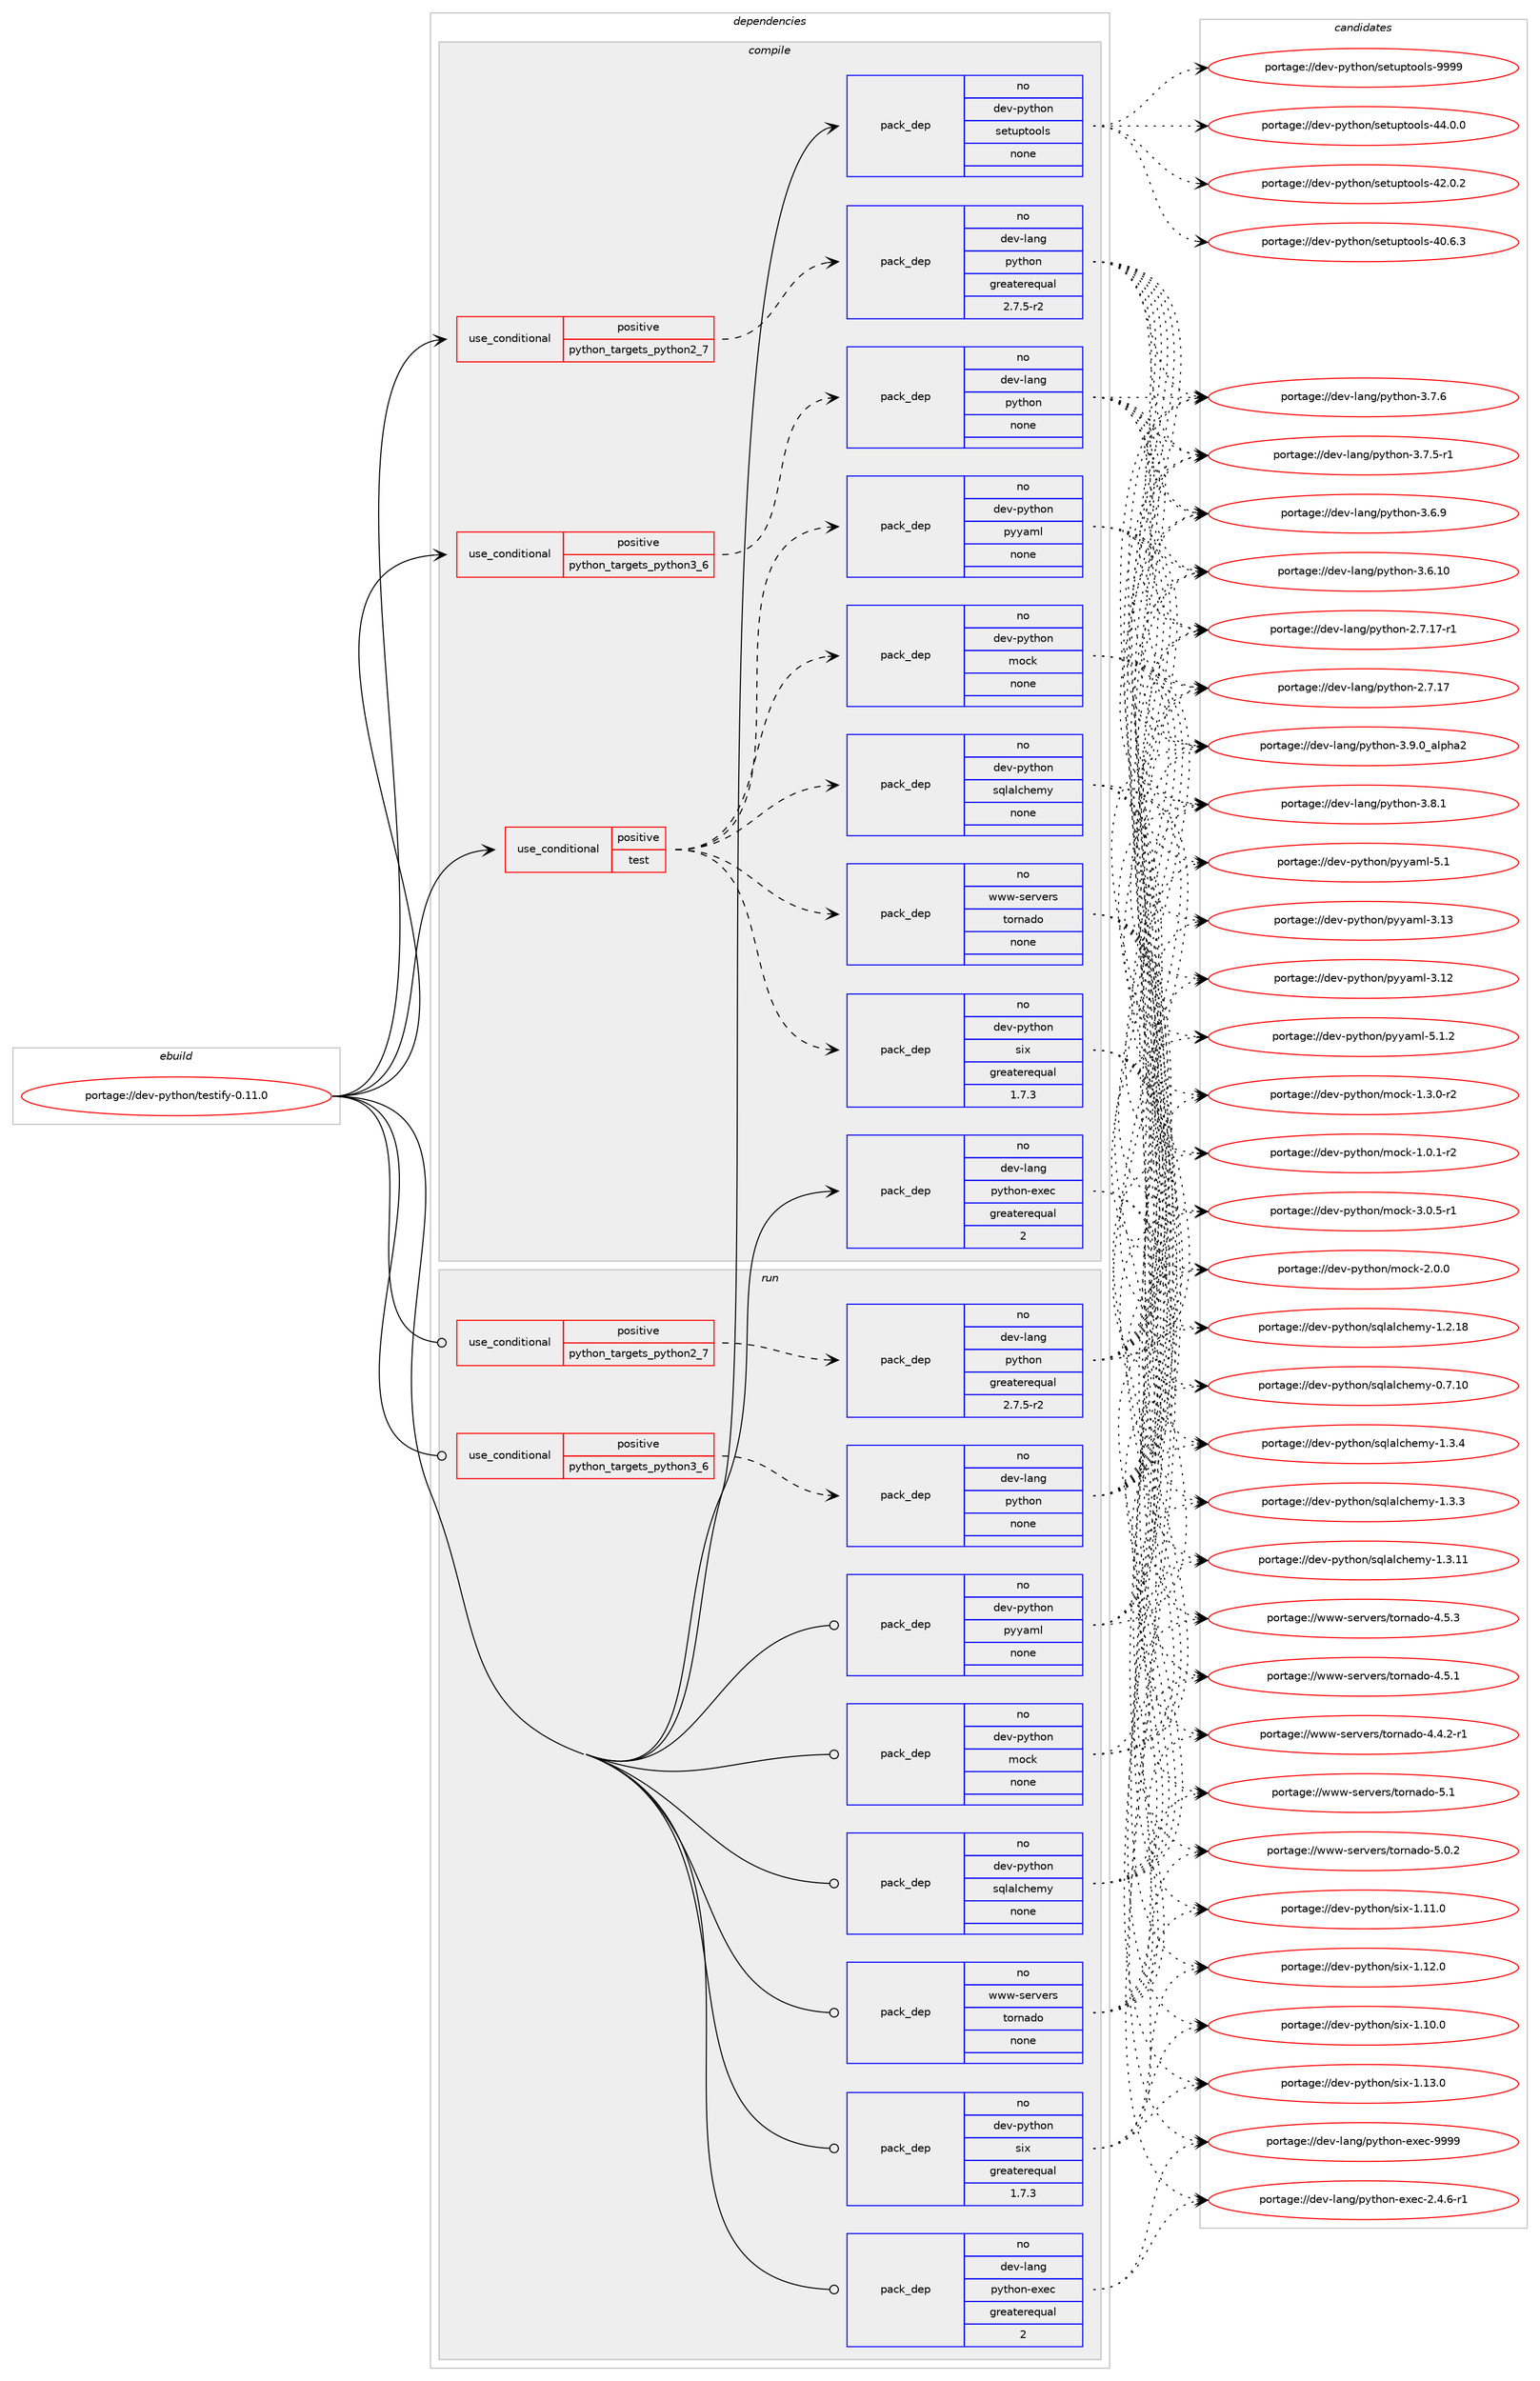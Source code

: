 digraph prolog {

# *************
# Graph options
# *************

newrank=true;
concentrate=true;
compound=true;
graph [rankdir=LR,fontname=Helvetica,fontsize=10,ranksep=1.5];#, ranksep=2.5, nodesep=0.2];
edge  [arrowhead=vee];
node  [fontname=Helvetica,fontsize=10];

# **********
# The ebuild
# **********

subgraph cluster_leftcol {
color=gray;
label=<<i>ebuild</i>>;
id [label="portage://dev-python/testify-0.11.0", color=red, width=4, href="../dev-python/testify-0.11.0.svg"];
}

# ****************
# The dependencies
# ****************

subgraph cluster_midcol {
color=gray;
label=<<i>dependencies</i>>;
subgraph cluster_compile {
fillcolor="#eeeeee";
style=filled;
label=<<i>compile</i>>;
subgraph cond104846 {
dependency422194 [label=<<TABLE BORDER="0" CELLBORDER="1" CELLSPACING="0" CELLPADDING="4"><TR><TD ROWSPAN="3" CELLPADDING="10">use_conditional</TD></TR><TR><TD>positive</TD></TR><TR><TD>python_targets_python2_7</TD></TR></TABLE>>, shape=none, color=red];
subgraph pack312451 {
dependency422195 [label=<<TABLE BORDER="0" CELLBORDER="1" CELLSPACING="0" CELLPADDING="4" WIDTH="220"><TR><TD ROWSPAN="6" CELLPADDING="30">pack_dep</TD></TR><TR><TD WIDTH="110">no</TD></TR><TR><TD>dev-lang</TD></TR><TR><TD>python</TD></TR><TR><TD>greaterequal</TD></TR><TR><TD>2.7.5-r2</TD></TR></TABLE>>, shape=none, color=blue];
}
dependency422194:e -> dependency422195:w [weight=20,style="dashed",arrowhead="vee"];
}
id:e -> dependency422194:w [weight=20,style="solid",arrowhead="vee"];
subgraph cond104847 {
dependency422196 [label=<<TABLE BORDER="0" CELLBORDER="1" CELLSPACING="0" CELLPADDING="4"><TR><TD ROWSPAN="3" CELLPADDING="10">use_conditional</TD></TR><TR><TD>positive</TD></TR><TR><TD>python_targets_python3_6</TD></TR></TABLE>>, shape=none, color=red];
subgraph pack312452 {
dependency422197 [label=<<TABLE BORDER="0" CELLBORDER="1" CELLSPACING="0" CELLPADDING="4" WIDTH="220"><TR><TD ROWSPAN="6" CELLPADDING="30">pack_dep</TD></TR><TR><TD WIDTH="110">no</TD></TR><TR><TD>dev-lang</TD></TR><TR><TD>python</TD></TR><TR><TD>none</TD></TR><TR><TD></TD></TR></TABLE>>, shape=none, color=blue];
}
dependency422196:e -> dependency422197:w [weight=20,style="dashed",arrowhead="vee"];
}
id:e -> dependency422196:w [weight=20,style="solid",arrowhead="vee"];
subgraph cond104848 {
dependency422198 [label=<<TABLE BORDER="0" CELLBORDER="1" CELLSPACING="0" CELLPADDING="4"><TR><TD ROWSPAN="3" CELLPADDING="10">use_conditional</TD></TR><TR><TD>positive</TD></TR><TR><TD>test</TD></TR></TABLE>>, shape=none, color=red];
subgraph pack312453 {
dependency422199 [label=<<TABLE BORDER="0" CELLBORDER="1" CELLSPACING="0" CELLPADDING="4" WIDTH="220"><TR><TD ROWSPAN="6" CELLPADDING="30">pack_dep</TD></TR><TR><TD WIDTH="110">no</TD></TR><TR><TD>dev-python</TD></TR><TR><TD>pyyaml</TD></TR><TR><TD>none</TD></TR><TR><TD></TD></TR></TABLE>>, shape=none, color=blue];
}
dependency422198:e -> dependency422199:w [weight=20,style="dashed",arrowhead="vee"];
subgraph pack312454 {
dependency422200 [label=<<TABLE BORDER="0" CELLBORDER="1" CELLSPACING="0" CELLPADDING="4" WIDTH="220"><TR><TD ROWSPAN="6" CELLPADDING="30">pack_dep</TD></TR><TR><TD WIDTH="110">no</TD></TR><TR><TD>dev-python</TD></TR><TR><TD>sqlalchemy</TD></TR><TR><TD>none</TD></TR><TR><TD></TD></TR></TABLE>>, shape=none, color=blue];
}
dependency422198:e -> dependency422200:w [weight=20,style="dashed",arrowhead="vee"];
subgraph pack312455 {
dependency422201 [label=<<TABLE BORDER="0" CELLBORDER="1" CELLSPACING="0" CELLPADDING="4" WIDTH="220"><TR><TD ROWSPAN="6" CELLPADDING="30">pack_dep</TD></TR><TR><TD WIDTH="110">no</TD></TR><TR><TD>dev-python</TD></TR><TR><TD>mock</TD></TR><TR><TD>none</TD></TR><TR><TD></TD></TR></TABLE>>, shape=none, color=blue];
}
dependency422198:e -> dependency422201:w [weight=20,style="dashed",arrowhead="vee"];
subgraph pack312456 {
dependency422202 [label=<<TABLE BORDER="0" CELLBORDER="1" CELLSPACING="0" CELLPADDING="4" WIDTH="220"><TR><TD ROWSPAN="6" CELLPADDING="30">pack_dep</TD></TR><TR><TD WIDTH="110">no</TD></TR><TR><TD>www-servers</TD></TR><TR><TD>tornado</TD></TR><TR><TD>none</TD></TR><TR><TD></TD></TR></TABLE>>, shape=none, color=blue];
}
dependency422198:e -> dependency422202:w [weight=20,style="dashed",arrowhead="vee"];
subgraph pack312457 {
dependency422203 [label=<<TABLE BORDER="0" CELLBORDER="1" CELLSPACING="0" CELLPADDING="4" WIDTH="220"><TR><TD ROWSPAN="6" CELLPADDING="30">pack_dep</TD></TR><TR><TD WIDTH="110">no</TD></TR><TR><TD>dev-python</TD></TR><TR><TD>six</TD></TR><TR><TD>greaterequal</TD></TR><TR><TD>1.7.3</TD></TR></TABLE>>, shape=none, color=blue];
}
dependency422198:e -> dependency422203:w [weight=20,style="dashed",arrowhead="vee"];
}
id:e -> dependency422198:w [weight=20,style="solid",arrowhead="vee"];
subgraph pack312458 {
dependency422204 [label=<<TABLE BORDER="0" CELLBORDER="1" CELLSPACING="0" CELLPADDING="4" WIDTH="220"><TR><TD ROWSPAN="6" CELLPADDING="30">pack_dep</TD></TR><TR><TD WIDTH="110">no</TD></TR><TR><TD>dev-lang</TD></TR><TR><TD>python-exec</TD></TR><TR><TD>greaterequal</TD></TR><TR><TD>2</TD></TR></TABLE>>, shape=none, color=blue];
}
id:e -> dependency422204:w [weight=20,style="solid",arrowhead="vee"];
subgraph pack312459 {
dependency422205 [label=<<TABLE BORDER="0" CELLBORDER="1" CELLSPACING="0" CELLPADDING="4" WIDTH="220"><TR><TD ROWSPAN="6" CELLPADDING="30">pack_dep</TD></TR><TR><TD WIDTH="110">no</TD></TR><TR><TD>dev-python</TD></TR><TR><TD>setuptools</TD></TR><TR><TD>none</TD></TR><TR><TD></TD></TR></TABLE>>, shape=none, color=blue];
}
id:e -> dependency422205:w [weight=20,style="solid",arrowhead="vee"];
}
subgraph cluster_compileandrun {
fillcolor="#eeeeee";
style=filled;
label=<<i>compile and run</i>>;
}
subgraph cluster_run {
fillcolor="#eeeeee";
style=filled;
label=<<i>run</i>>;
subgraph cond104849 {
dependency422206 [label=<<TABLE BORDER="0" CELLBORDER="1" CELLSPACING="0" CELLPADDING="4"><TR><TD ROWSPAN="3" CELLPADDING="10">use_conditional</TD></TR><TR><TD>positive</TD></TR><TR><TD>python_targets_python2_7</TD></TR></TABLE>>, shape=none, color=red];
subgraph pack312460 {
dependency422207 [label=<<TABLE BORDER="0" CELLBORDER="1" CELLSPACING="0" CELLPADDING="4" WIDTH="220"><TR><TD ROWSPAN="6" CELLPADDING="30">pack_dep</TD></TR><TR><TD WIDTH="110">no</TD></TR><TR><TD>dev-lang</TD></TR><TR><TD>python</TD></TR><TR><TD>greaterequal</TD></TR><TR><TD>2.7.5-r2</TD></TR></TABLE>>, shape=none, color=blue];
}
dependency422206:e -> dependency422207:w [weight=20,style="dashed",arrowhead="vee"];
}
id:e -> dependency422206:w [weight=20,style="solid",arrowhead="odot"];
subgraph cond104850 {
dependency422208 [label=<<TABLE BORDER="0" CELLBORDER="1" CELLSPACING="0" CELLPADDING="4"><TR><TD ROWSPAN="3" CELLPADDING="10">use_conditional</TD></TR><TR><TD>positive</TD></TR><TR><TD>python_targets_python3_6</TD></TR></TABLE>>, shape=none, color=red];
subgraph pack312461 {
dependency422209 [label=<<TABLE BORDER="0" CELLBORDER="1" CELLSPACING="0" CELLPADDING="4" WIDTH="220"><TR><TD ROWSPAN="6" CELLPADDING="30">pack_dep</TD></TR><TR><TD WIDTH="110">no</TD></TR><TR><TD>dev-lang</TD></TR><TR><TD>python</TD></TR><TR><TD>none</TD></TR><TR><TD></TD></TR></TABLE>>, shape=none, color=blue];
}
dependency422208:e -> dependency422209:w [weight=20,style="dashed",arrowhead="vee"];
}
id:e -> dependency422208:w [weight=20,style="solid",arrowhead="odot"];
subgraph pack312462 {
dependency422210 [label=<<TABLE BORDER="0" CELLBORDER="1" CELLSPACING="0" CELLPADDING="4" WIDTH="220"><TR><TD ROWSPAN="6" CELLPADDING="30">pack_dep</TD></TR><TR><TD WIDTH="110">no</TD></TR><TR><TD>dev-lang</TD></TR><TR><TD>python-exec</TD></TR><TR><TD>greaterequal</TD></TR><TR><TD>2</TD></TR></TABLE>>, shape=none, color=blue];
}
id:e -> dependency422210:w [weight=20,style="solid",arrowhead="odot"];
subgraph pack312463 {
dependency422211 [label=<<TABLE BORDER="0" CELLBORDER="1" CELLSPACING="0" CELLPADDING="4" WIDTH="220"><TR><TD ROWSPAN="6" CELLPADDING="30">pack_dep</TD></TR><TR><TD WIDTH="110">no</TD></TR><TR><TD>dev-python</TD></TR><TR><TD>mock</TD></TR><TR><TD>none</TD></TR><TR><TD></TD></TR></TABLE>>, shape=none, color=blue];
}
id:e -> dependency422211:w [weight=20,style="solid",arrowhead="odot"];
subgraph pack312464 {
dependency422212 [label=<<TABLE BORDER="0" CELLBORDER="1" CELLSPACING="0" CELLPADDING="4" WIDTH="220"><TR><TD ROWSPAN="6" CELLPADDING="30">pack_dep</TD></TR><TR><TD WIDTH="110">no</TD></TR><TR><TD>dev-python</TD></TR><TR><TD>pyyaml</TD></TR><TR><TD>none</TD></TR><TR><TD></TD></TR></TABLE>>, shape=none, color=blue];
}
id:e -> dependency422212:w [weight=20,style="solid",arrowhead="odot"];
subgraph pack312465 {
dependency422213 [label=<<TABLE BORDER="0" CELLBORDER="1" CELLSPACING="0" CELLPADDING="4" WIDTH="220"><TR><TD ROWSPAN="6" CELLPADDING="30">pack_dep</TD></TR><TR><TD WIDTH="110">no</TD></TR><TR><TD>dev-python</TD></TR><TR><TD>six</TD></TR><TR><TD>greaterequal</TD></TR><TR><TD>1.7.3</TD></TR></TABLE>>, shape=none, color=blue];
}
id:e -> dependency422213:w [weight=20,style="solid",arrowhead="odot"];
subgraph pack312466 {
dependency422214 [label=<<TABLE BORDER="0" CELLBORDER="1" CELLSPACING="0" CELLPADDING="4" WIDTH="220"><TR><TD ROWSPAN="6" CELLPADDING="30">pack_dep</TD></TR><TR><TD WIDTH="110">no</TD></TR><TR><TD>dev-python</TD></TR><TR><TD>sqlalchemy</TD></TR><TR><TD>none</TD></TR><TR><TD></TD></TR></TABLE>>, shape=none, color=blue];
}
id:e -> dependency422214:w [weight=20,style="solid",arrowhead="odot"];
subgraph pack312467 {
dependency422215 [label=<<TABLE BORDER="0" CELLBORDER="1" CELLSPACING="0" CELLPADDING="4" WIDTH="220"><TR><TD ROWSPAN="6" CELLPADDING="30">pack_dep</TD></TR><TR><TD WIDTH="110">no</TD></TR><TR><TD>www-servers</TD></TR><TR><TD>tornado</TD></TR><TR><TD>none</TD></TR><TR><TD></TD></TR></TABLE>>, shape=none, color=blue];
}
id:e -> dependency422215:w [weight=20,style="solid",arrowhead="odot"];
}
}

# **************
# The candidates
# **************

subgraph cluster_choices {
rank=same;
color=gray;
label=<<i>candidates</i>>;

subgraph choice312451 {
color=black;
nodesep=1;
choice10010111845108971101034711212111610411111045514657464895971081121049750 [label="portage://dev-lang/python-3.9.0_alpha2", color=red, width=4,href="../dev-lang/python-3.9.0_alpha2.svg"];
choice100101118451089711010347112121116104111110455146564649 [label="portage://dev-lang/python-3.8.1", color=red, width=4,href="../dev-lang/python-3.8.1.svg"];
choice100101118451089711010347112121116104111110455146554654 [label="portage://dev-lang/python-3.7.6", color=red, width=4,href="../dev-lang/python-3.7.6.svg"];
choice1001011184510897110103471121211161041111104551465546534511449 [label="portage://dev-lang/python-3.7.5-r1", color=red, width=4,href="../dev-lang/python-3.7.5-r1.svg"];
choice100101118451089711010347112121116104111110455146544657 [label="portage://dev-lang/python-3.6.9", color=red, width=4,href="../dev-lang/python-3.6.9.svg"];
choice10010111845108971101034711212111610411111045514654464948 [label="portage://dev-lang/python-3.6.10", color=red, width=4,href="../dev-lang/python-3.6.10.svg"];
choice100101118451089711010347112121116104111110455046554649554511449 [label="portage://dev-lang/python-2.7.17-r1", color=red, width=4,href="../dev-lang/python-2.7.17-r1.svg"];
choice10010111845108971101034711212111610411111045504655464955 [label="portage://dev-lang/python-2.7.17", color=red, width=4,href="../dev-lang/python-2.7.17.svg"];
dependency422195:e -> choice10010111845108971101034711212111610411111045514657464895971081121049750:w [style=dotted,weight="100"];
dependency422195:e -> choice100101118451089711010347112121116104111110455146564649:w [style=dotted,weight="100"];
dependency422195:e -> choice100101118451089711010347112121116104111110455146554654:w [style=dotted,weight="100"];
dependency422195:e -> choice1001011184510897110103471121211161041111104551465546534511449:w [style=dotted,weight="100"];
dependency422195:e -> choice100101118451089711010347112121116104111110455146544657:w [style=dotted,weight="100"];
dependency422195:e -> choice10010111845108971101034711212111610411111045514654464948:w [style=dotted,weight="100"];
dependency422195:e -> choice100101118451089711010347112121116104111110455046554649554511449:w [style=dotted,weight="100"];
dependency422195:e -> choice10010111845108971101034711212111610411111045504655464955:w [style=dotted,weight="100"];
}
subgraph choice312452 {
color=black;
nodesep=1;
choice10010111845108971101034711212111610411111045514657464895971081121049750 [label="portage://dev-lang/python-3.9.0_alpha2", color=red, width=4,href="../dev-lang/python-3.9.0_alpha2.svg"];
choice100101118451089711010347112121116104111110455146564649 [label="portage://dev-lang/python-3.8.1", color=red, width=4,href="../dev-lang/python-3.8.1.svg"];
choice100101118451089711010347112121116104111110455146554654 [label="portage://dev-lang/python-3.7.6", color=red, width=4,href="../dev-lang/python-3.7.6.svg"];
choice1001011184510897110103471121211161041111104551465546534511449 [label="portage://dev-lang/python-3.7.5-r1", color=red, width=4,href="../dev-lang/python-3.7.5-r1.svg"];
choice100101118451089711010347112121116104111110455146544657 [label="portage://dev-lang/python-3.6.9", color=red, width=4,href="../dev-lang/python-3.6.9.svg"];
choice10010111845108971101034711212111610411111045514654464948 [label="portage://dev-lang/python-3.6.10", color=red, width=4,href="../dev-lang/python-3.6.10.svg"];
choice100101118451089711010347112121116104111110455046554649554511449 [label="portage://dev-lang/python-2.7.17-r1", color=red, width=4,href="../dev-lang/python-2.7.17-r1.svg"];
choice10010111845108971101034711212111610411111045504655464955 [label="portage://dev-lang/python-2.7.17", color=red, width=4,href="../dev-lang/python-2.7.17.svg"];
dependency422197:e -> choice10010111845108971101034711212111610411111045514657464895971081121049750:w [style=dotted,weight="100"];
dependency422197:e -> choice100101118451089711010347112121116104111110455146564649:w [style=dotted,weight="100"];
dependency422197:e -> choice100101118451089711010347112121116104111110455146554654:w [style=dotted,weight="100"];
dependency422197:e -> choice1001011184510897110103471121211161041111104551465546534511449:w [style=dotted,weight="100"];
dependency422197:e -> choice100101118451089711010347112121116104111110455146544657:w [style=dotted,weight="100"];
dependency422197:e -> choice10010111845108971101034711212111610411111045514654464948:w [style=dotted,weight="100"];
dependency422197:e -> choice100101118451089711010347112121116104111110455046554649554511449:w [style=dotted,weight="100"];
dependency422197:e -> choice10010111845108971101034711212111610411111045504655464955:w [style=dotted,weight="100"];
}
subgraph choice312453 {
color=black;
nodesep=1;
choice100101118451121211161041111104711212112197109108455346494650 [label="portage://dev-python/pyyaml-5.1.2", color=red, width=4,href="../dev-python/pyyaml-5.1.2.svg"];
choice10010111845112121116104111110471121211219710910845534649 [label="portage://dev-python/pyyaml-5.1", color=red, width=4,href="../dev-python/pyyaml-5.1.svg"];
choice1001011184511212111610411111047112121121971091084551464951 [label="portage://dev-python/pyyaml-3.13", color=red, width=4,href="../dev-python/pyyaml-3.13.svg"];
choice1001011184511212111610411111047112121121971091084551464950 [label="portage://dev-python/pyyaml-3.12", color=red, width=4,href="../dev-python/pyyaml-3.12.svg"];
dependency422199:e -> choice100101118451121211161041111104711212112197109108455346494650:w [style=dotted,weight="100"];
dependency422199:e -> choice10010111845112121116104111110471121211219710910845534649:w [style=dotted,weight="100"];
dependency422199:e -> choice1001011184511212111610411111047112121121971091084551464951:w [style=dotted,weight="100"];
dependency422199:e -> choice1001011184511212111610411111047112121121971091084551464950:w [style=dotted,weight="100"];
}
subgraph choice312454 {
color=black;
nodesep=1;
choice10010111845112121116104111110471151131089710899104101109121454946514652 [label="portage://dev-python/sqlalchemy-1.3.4", color=red, width=4,href="../dev-python/sqlalchemy-1.3.4.svg"];
choice10010111845112121116104111110471151131089710899104101109121454946514651 [label="portage://dev-python/sqlalchemy-1.3.3", color=red, width=4,href="../dev-python/sqlalchemy-1.3.3.svg"];
choice1001011184511212111610411111047115113108971089910410110912145494651464949 [label="portage://dev-python/sqlalchemy-1.3.11", color=red, width=4,href="../dev-python/sqlalchemy-1.3.11.svg"];
choice1001011184511212111610411111047115113108971089910410110912145494650464956 [label="portage://dev-python/sqlalchemy-1.2.18", color=red, width=4,href="../dev-python/sqlalchemy-1.2.18.svg"];
choice1001011184511212111610411111047115113108971089910410110912145484655464948 [label="portage://dev-python/sqlalchemy-0.7.10", color=red, width=4,href="../dev-python/sqlalchemy-0.7.10.svg"];
dependency422200:e -> choice10010111845112121116104111110471151131089710899104101109121454946514652:w [style=dotted,weight="100"];
dependency422200:e -> choice10010111845112121116104111110471151131089710899104101109121454946514651:w [style=dotted,weight="100"];
dependency422200:e -> choice1001011184511212111610411111047115113108971089910410110912145494651464949:w [style=dotted,weight="100"];
dependency422200:e -> choice1001011184511212111610411111047115113108971089910410110912145494650464956:w [style=dotted,weight="100"];
dependency422200:e -> choice1001011184511212111610411111047115113108971089910410110912145484655464948:w [style=dotted,weight="100"];
}
subgraph choice312455 {
color=black;
nodesep=1;
choice1001011184511212111610411111047109111991074551464846534511449 [label="portage://dev-python/mock-3.0.5-r1", color=red, width=4,href="../dev-python/mock-3.0.5-r1.svg"];
choice100101118451121211161041111104710911199107455046484648 [label="portage://dev-python/mock-2.0.0", color=red, width=4,href="../dev-python/mock-2.0.0.svg"];
choice1001011184511212111610411111047109111991074549465146484511450 [label="portage://dev-python/mock-1.3.0-r2", color=red, width=4,href="../dev-python/mock-1.3.0-r2.svg"];
choice1001011184511212111610411111047109111991074549464846494511450 [label="portage://dev-python/mock-1.0.1-r2", color=red, width=4,href="../dev-python/mock-1.0.1-r2.svg"];
dependency422201:e -> choice1001011184511212111610411111047109111991074551464846534511449:w [style=dotted,weight="100"];
dependency422201:e -> choice100101118451121211161041111104710911199107455046484648:w [style=dotted,weight="100"];
dependency422201:e -> choice1001011184511212111610411111047109111991074549465146484511450:w [style=dotted,weight="100"];
dependency422201:e -> choice1001011184511212111610411111047109111991074549464846494511450:w [style=dotted,weight="100"];
}
subgraph choice312456 {
color=black;
nodesep=1;
choice11911911945115101114118101114115471161111141109710011145534649 [label="portage://www-servers/tornado-5.1", color=red, width=4,href="../www-servers/tornado-5.1.svg"];
choice119119119451151011141181011141154711611111411097100111455346484650 [label="portage://www-servers/tornado-5.0.2", color=red, width=4,href="../www-servers/tornado-5.0.2.svg"];
choice119119119451151011141181011141154711611111411097100111455246534651 [label="portage://www-servers/tornado-4.5.3", color=red, width=4,href="../www-servers/tornado-4.5.3.svg"];
choice119119119451151011141181011141154711611111411097100111455246534649 [label="portage://www-servers/tornado-4.5.1", color=red, width=4,href="../www-servers/tornado-4.5.1.svg"];
choice1191191194511510111411810111411547116111114110971001114552465246504511449 [label="portage://www-servers/tornado-4.4.2-r1", color=red, width=4,href="../www-servers/tornado-4.4.2-r1.svg"];
dependency422202:e -> choice11911911945115101114118101114115471161111141109710011145534649:w [style=dotted,weight="100"];
dependency422202:e -> choice119119119451151011141181011141154711611111411097100111455346484650:w [style=dotted,weight="100"];
dependency422202:e -> choice119119119451151011141181011141154711611111411097100111455246534651:w [style=dotted,weight="100"];
dependency422202:e -> choice119119119451151011141181011141154711611111411097100111455246534649:w [style=dotted,weight="100"];
dependency422202:e -> choice1191191194511510111411810111411547116111114110971001114552465246504511449:w [style=dotted,weight="100"];
}
subgraph choice312457 {
color=black;
nodesep=1;
choice100101118451121211161041111104711510512045494649514648 [label="portage://dev-python/six-1.13.0", color=red, width=4,href="../dev-python/six-1.13.0.svg"];
choice100101118451121211161041111104711510512045494649504648 [label="portage://dev-python/six-1.12.0", color=red, width=4,href="../dev-python/six-1.12.0.svg"];
choice100101118451121211161041111104711510512045494649494648 [label="portage://dev-python/six-1.11.0", color=red, width=4,href="../dev-python/six-1.11.0.svg"];
choice100101118451121211161041111104711510512045494649484648 [label="portage://dev-python/six-1.10.0", color=red, width=4,href="../dev-python/six-1.10.0.svg"];
dependency422203:e -> choice100101118451121211161041111104711510512045494649514648:w [style=dotted,weight="100"];
dependency422203:e -> choice100101118451121211161041111104711510512045494649504648:w [style=dotted,weight="100"];
dependency422203:e -> choice100101118451121211161041111104711510512045494649494648:w [style=dotted,weight="100"];
dependency422203:e -> choice100101118451121211161041111104711510512045494649484648:w [style=dotted,weight="100"];
}
subgraph choice312458 {
color=black;
nodesep=1;
choice10010111845108971101034711212111610411111045101120101994557575757 [label="portage://dev-lang/python-exec-9999", color=red, width=4,href="../dev-lang/python-exec-9999.svg"];
choice10010111845108971101034711212111610411111045101120101994550465246544511449 [label="portage://dev-lang/python-exec-2.4.6-r1", color=red, width=4,href="../dev-lang/python-exec-2.4.6-r1.svg"];
dependency422204:e -> choice10010111845108971101034711212111610411111045101120101994557575757:w [style=dotted,weight="100"];
dependency422204:e -> choice10010111845108971101034711212111610411111045101120101994550465246544511449:w [style=dotted,weight="100"];
}
subgraph choice312459 {
color=black;
nodesep=1;
choice10010111845112121116104111110471151011161171121161111111081154557575757 [label="portage://dev-python/setuptools-9999", color=red, width=4,href="../dev-python/setuptools-9999.svg"];
choice100101118451121211161041111104711510111611711211611111110811545525246484648 [label="portage://dev-python/setuptools-44.0.0", color=red, width=4,href="../dev-python/setuptools-44.0.0.svg"];
choice100101118451121211161041111104711510111611711211611111110811545525046484650 [label="portage://dev-python/setuptools-42.0.2", color=red, width=4,href="../dev-python/setuptools-42.0.2.svg"];
choice100101118451121211161041111104711510111611711211611111110811545524846544651 [label="portage://dev-python/setuptools-40.6.3", color=red, width=4,href="../dev-python/setuptools-40.6.3.svg"];
dependency422205:e -> choice10010111845112121116104111110471151011161171121161111111081154557575757:w [style=dotted,weight="100"];
dependency422205:e -> choice100101118451121211161041111104711510111611711211611111110811545525246484648:w [style=dotted,weight="100"];
dependency422205:e -> choice100101118451121211161041111104711510111611711211611111110811545525046484650:w [style=dotted,weight="100"];
dependency422205:e -> choice100101118451121211161041111104711510111611711211611111110811545524846544651:w [style=dotted,weight="100"];
}
subgraph choice312460 {
color=black;
nodesep=1;
choice10010111845108971101034711212111610411111045514657464895971081121049750 [label="portage://dev-lang/python-3.9.0_alpha2", color=red, width=4,href="../dev-lang/python-3.9.0_alpha2.svg"];
choice100101118451089711010347112121116104111110455146564649 [label="portage://dev-lang/python-3.8.1", color=red, width=4,href="../dev-lang/python-3.8.1.svg"];
choice100101118451089711010347112121116104111110455146554654 [label="portage://dev-lang/python-3.7.6", color=red, width=4,href="../dev-lang/python-3.7.6.svg"];
choice1001011184510897110103471121211161041111104551465546534511449 [label="portage://dev-lang/python-3.7.5-r1", color=red, width=4,href="../dev-lang/python-3.7.5-r1.svg"];
choice100101118451089711010347112121116104111110455146544657 [label="portage://dev-lang/python-3.6.9", color=red, width=4,href="../dev-lang/python-3.6.9.svg"];
choice10010111845108971101034711212111610411111045514654464948 [label="portage://dev-lang/python-3.6.10", color=red, width=4,href="../dev-lang/python-3.6.10.svg"];
choice100101118451089711010347112121116104111110455046554649554511449 [label="portage://dev-lang/python-2.7.17-r1", color=red, width=4,href="../dev-lang/python-2.7.17-r1.svg"];
choice10010111845108971101034711212111610411111045504655464955 [label="portage://dev-lang/python-2.7.17", color=red, width=4,href="../dev-lang/python-2.7.17.svg"];
dependency422207:e -> choice10010111845108971101034711212111610411111045514657464895971081121049750:w [style=dotted,weight="100"];
dependency422207:e -> choice100101118451089711010347112121116104111110455146564649:w [style=dotted,weight="100"];
dependency422207:e -> choice100101118451089711010347112121116104111110455146554654:w [style=dotted,weight="100"];
dependency422207:e -> choice1001011184510897110103471121211161041111104551465546534511449:w [style=dotted,weight="100"];
dependency422207:e -> choice100101118451089711010347112121116104111110455146544657:w [style=dotted,weight="100"];
dependency422207:e -> choice10010111845108971101034711212111610411111045514654464948:w [style=dotted,weight="100"];
dependency422207:e -> choice100101118451089711010347112121116104111110455046554649554511449:w [style=dotted,weight="100"];
dependency422207:e -> choice10010111845108971101034711212111610411111045504655464955:w [style=dotted,weight="100"];
}
subgraph choice312461 {
color=black;
nodesep=1;
choice10010111845108971101034711212111610411111045514657464895971081121049750 [label="portage://dev-lang/python-3.9.0_alpha2", color=red, width=4,href="../dev-lang/python-3.9.0_alpha2.svg"];
choice100101118451089711010347112121116104111110455146564649 [label="portage://dev-lang/python-3.8.1", color=red, width=4,href="../dev-lang/python-3.8.1.svg"];
choice100101118451089711010347112121116104111110455146554654 [label="portage://dev-lang/python-3.7.6", color=red, width=4,href="../dev-lang/python-3.7.6.svg"];
choice1001011184510897110103471121211161041111104551465546534511449 [label="portage://dev-lang/python-3.7.5-r1", color=red, width=4,href="../dev-lang/python-3.7.5-r1.svg"];
choice100101118451089711010347112121116104111110455146544657 [label="portage://dev-lang/python-3.6.9", color=red, width=4,href="../dev-lang/python-3.6.9.svg"];
choice10010111845108971101034711212111610411111045514654464948 [label="portage://dev-lang/python-3.6.10", color=red, width=4,href="../dev-lang/python-3.6.10.svg"];
choice100101118451089711010347112121116104111110455046554649554511449 [label="portage://dev-lang/python-2.7.17-r1", color=red, width=4,href="../dev-lang/python-2.7.17-r1.svg"];
choice10010111845108971101034711212111610411111045504655464955 [label="portage://dev-lang/python-2.7.17", color=red, width=4,href="../dev-lang/python-2.7.17.svg"];
dependency422209:e -> choice10010111845108971101034711212111610411111045514657464895971081121049750:w [style=dotted,weight="100"];
dependency422209:e -> choice100101118451089711010347112121116104111110455146564649:w [style=dotted,weight="100"];
dependency422209:e -> choice100101118451089711010347112121116104111110455146554654:w [style=dotted,weight="100"];
dependency422209:e -> choice1001011184510897110103471121211161041111104551465546534511449:w [style=dotted,weight="100"];
dependency422209:e -> choice100101118451089711010347112121116104111110455146544657:w [style=dotted,weight="100"];
dependency422209:e -> choice10010111845108971101034711212111610411111045514654464948:w [style=dotted,weight="100"];
dependency422209:e -> choice100101118451089711010347112121116104111110455046554649554511449:w [style=dotted,weight="100"];
dependency422209:e -> choice10010111845108971101034711212111610411111045504655464955:w [style=dotted,weight="100"];
}
subgraph choice312462 {
color=black;
nodesep=1;
choice10010111845108971101034711212111610411111045101120101994557575757 [label="portage://dev-lang/python-exec-9999", color=red, width=4,href="../dev-lang/python-exec-9999.svg"];
choice10010111845108971101034711212111610411111045101120101994550465246544511449 [label="portage://dev-lang/python-exec-2.4.6-r1", color=red, width=4,href="../dev-lang/python-exec-2.4.6-r1.svg"];
dependency422210:e -> choice10010111845108971101034711212111610411111045101120101994557575757:w [style=dotted,weight="100"];
dependency422210:e -> choice10010111845108971101034711212111610411111045101120101994550465246544511449:w [style=dotted,weight="100"];
}
subgraph choice312463 {
color=black;
nodesep=1;
choice1001011184511212111610411111047109111991074551464846534511449 [label="portage://dev-python/mock-3.0.5-r1", color=red, width=4,href="../dev-python/mock-3.0.5-r1.svg"];
choice100101118451121211161041111104710911199107455046484648 [label="portage://dev-python/mock-2.0.0", color=red, width=4,href="../dev-python/mock-2.0.0.svg"];
choice1001011184511212111610411111047109111991074549465146484511450 [label="portage://dev-python/mock-1.3.0-r2", color=red, width=4,href="../dev-python/mock-1.3.0-r2.svg"];
choice1001011184511212111610411111047109111991074549464846494511450 [label="portage://dev-python/mock-1.0.1-r2", color=red, width=4,href="../dev-python/mock-1.0.1-r2.svg"];
dependency422211:e -> choice1001011184511212111610411111047109111991074551464846534511449:w [style=dotted,weight="100"];
dependency422211:e -> choice100101118451121211161041111104710911199107455046484648:w [style=dotted,weight="100"];
dependency422211:e -> choice1001011184511212111610411111047109111991074549465146484511450:w [style=dotted,weight="100"];
dependency422211:e -> choice1001011184511212111610411111047109111991074549464846494511450:w [style=dotted,weight="100"];
}
subgraph choice312464 {
color=black;
nodesep=1;
choice100101118451121211161041111104711212112197109108455346494650 [label="portage://dev-python/pyyaml-5.1.2", color=red, width=4,href="../dev-python/pyyaml-5.1.2.svg"];
choice10010111845112121116104111110471121211219710910845534649 [label="portage://dev-python/pyyaml-5.1", color=red, width=4,href="../dev-python/pyyaml-5.1.svg"];
choice1001011184511212111610411111047112121121971091084551464951 [label="portage://dev-python/pyyaml-3.13", color=red, width=4,href="../dev-python/pyyaml-3.13.svg"];
choice1001011184511212111610411111047112121121971091084551464950 [label="portage://dev-python/pyyaml-3.12", color=red, width=4,href="../dev-python/pyyaml-3.12.svg"];
dependency422212:e -> choice100101118451121211161041111104711212112197109108455346494650:w [style=dotted,weight="100"];
dependency422212:e -> choice10010111845112121116104111110471121211219710910845534649:w [style=dotted,weight="100"];
dependency422212:e -> choice1001011184511212111610411111047112121121971091084551464951:w [style=dotted,weight="100"];
dependency422212:e -> choice1001011184511212111610411111047112121121971091084551464950:w [style=dotted,weight="100"];
}
subgraph choice312465 {
color=black;
nodesep=1;
choice100101118451121211161041111104711510512045494649514648 [label="portage://dev-python/six-1.13.0", color=red, width=4,href="../dev-python/six-1.13.0.svg"];
choice100101118451121211161041111104711510512045494649504648 [label="portage://dev-python/six-1.12.0", color=red, width=4,href="../dev-python/six-1.12.0.svg"];
choice100101118451121211161041111104711510512045494649494648 [label="portage://dev-python/six-1.11.0", color=red, width=4,href="../dev-python/six-1.11.0.svg"];
choice100101118451121211161041111104711510512045494649484648 [label="portage://dev-python/six-1.10.0", color=red, width=4,href="../dev-python/six-1.10.0.svg"];
dependency422213:e -> choice100101118451121211161041111104711510512045494649514648:w [style=dotted,weight="100"];
dependency422213:e -> choice100101118451121211161041111104711510512045494649504648:w [style=dotted,weight="100"];
dependency422213:e -> choice100101118451121211161041111104711510512045494649494648:w [style=dotted,weight="100"];
dependency422213:e -> choice100101118451121211161041111104711510512045494649484648:w [style=dotted,weight="100"];
}
subgraph choice312466 {
color=black;
nodesep=1;
choice10010111845112121116104111110471151131089710899104101109121454946514652 [label="portage://dev-python/sqlalchemy-1.3.4", color=red, width=4,href="../dev-python/sqlalchemy-1.3.4.svg"];
choice10010111845112121116104111110471151131089710899104101109121454946514651 [label="portage://dev-python/sqlalchemy-1.3.3", color=red, width=4,href="../dev-python/sqlalchemy-1.3.3.svg"];
choice1001011184511212111610411111047115113108971089910410110912145494651464949 [label="portage://dev-python/sqlalchemy-1.3.11", color=red, width=4,href="../dev-python/sqlalchemy-1.3.11.svg"];
choice1001011184511212111610411111047115113108971089910410110912145494650464956 [label="portage://dev-python/sqlalchemy-1.2.18", color=red, width=4,href="../dev-python/sqlalchemy-1.2.18.svg"];
choice1001011184511212111610411111047115113108971089910410110912145484655464948 [label="portage://dev-python/sqlalchemy-0.7.10", color=red, width=4,href="../dev-python/sqlalchemy-0.7.10.svg"];
dependency422214:e -> choice10010111845112121116104111110471151131089710899104101109121454946514652:w [style=dotted,weight="100"];
dependency422214:e -> choice10010111845112121116104111110471151131089710899104101109121454946514651:w [style=dotted,weight="100"];
dependency422214:e -> choice1001011184511212111610411111047115113108971089910410110912145494651464949:w [style=dotted,weight="100"];
dependency422214:e -> choice1001011184511212111610411111047115113108971089910410110912145494650464956:w [style=dotted,weight="100"];
dependency422214:e -> choice1001011184511212111610411111047115113108971089910410110912145484655464948:w [style=dotted,weight="100"];
}
subgraph choice312467 {
color=black;
nodesep=1;
choice11911911945115101114118101114115471161111141109710011145534649 [label="portage://www-servers/tornado-5.1", color=red, width=4,href="../www-servers/tornado-5.1.svg"];
choice119119119451151011141181011141154711611111411097100111455346484650 [label="portage://www-servers/tornado-5.0.2", color=red, width=4,href="../www-servers/tornado-5.0.2.svg"];
choice119119119451151011141181011141154711611111411097100111455246534651 [label="portage://www-servers/tornado-4.5.3", color=red, width=4,href="../www-servers/tornado-4.5.3.svg"];
choice119119119451151011141181011141154711611111411097100111455246534649 [label="portage://www-servers/tornado-4.5.1", color=red, width=4,href="../www-servers/tornado-4.5.1.svg"];
choice1191191194511510111411810111411547116111114110971001114552465246504511449 [label="portage://www-servers/tornado-4.4.2-r1", color=red, width=4,href="../www-servers/tornado-4.4.2-r1.svg"];
dependency422215:e -> choice11911911945115101114118101114115471161111141109710011145534649:w [style=dotted,weight="100"];
dependency422215:e -> choice119119119451151011141181011141154711611111411097100111455346484650:w [style=dotted,weight="100"];
dependency422215:e -> choice119119119451151011141181011141154711611111411097100111455246534651:w [style=dotted,weight="100"];
dependency422215:e -> choice119119119451151011141181011141154711611111411097100111455246534649:w [style=dotted,weight="100"];
dependency422215:e -> choice1191191194511510111411810111411547116111114110971001114552465246504511449:w [style=dotted,weight="100"];
}
}

}
